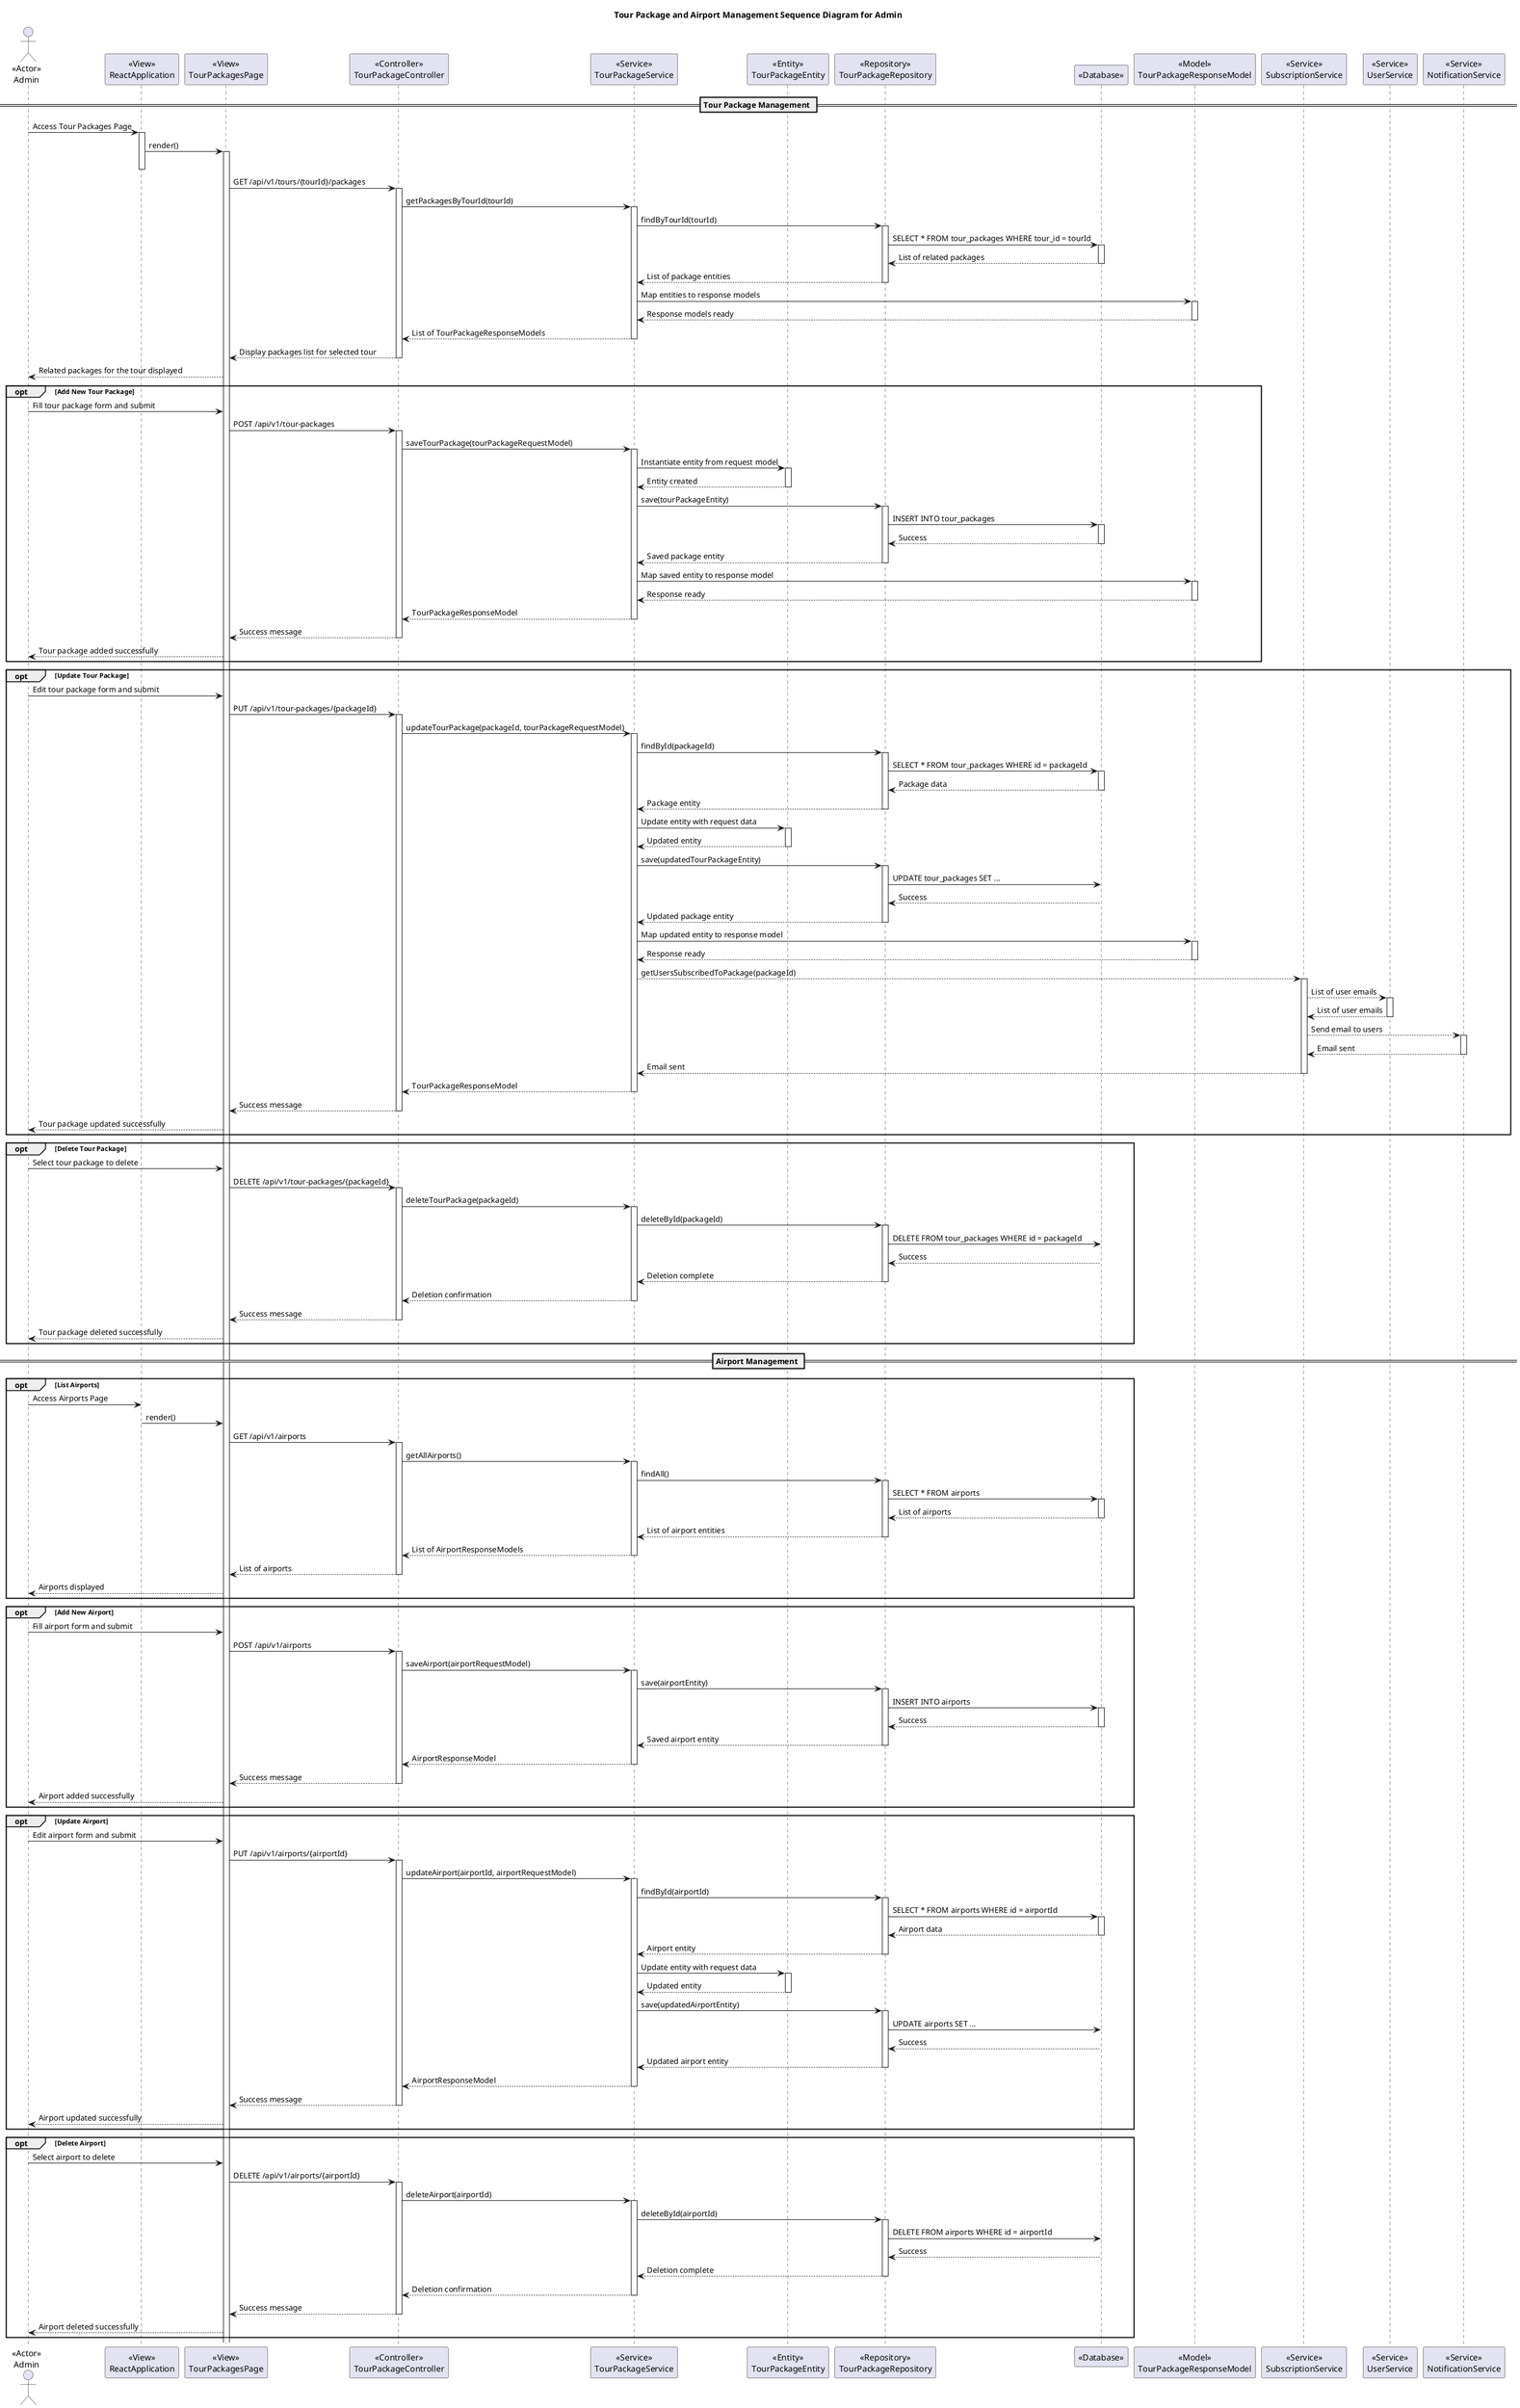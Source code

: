 @startuml
title Tour Package and Airport Management Sequence Diagram for Admin

actor Admin as "<<Actor>>\nAdmin"

participant ReactApplication as "<<View>>\nReactApplication"
participant TourPackagesPage as "<<View>>\nTourPackagesPage"
participant TourPackageController as "<<Controller>>\nTourPackageController"
participant TourPackageService as "<<Service>>\nTourPackageService"
participant TourPackageEntity as "<<Entity>>\nTourPackageEntity"
participant TourPackageRepository as "<<Repository>>\nTourPackageRepository"
participant Database as "<<Database>>"
participant TourPackageResponseModel as "<<Model>>\nTourPackageResponseModel"
participant SubscriptionService as "<<Service>>\nSubscriptionService"
participant UserService as "<<Service>>\nUserService"
participant NotificationService as "<<Service>>\nNotificationService"

== Tour Package Management ==
Admin -> ReactApplication : Access Tour Packages Page
activate ReactApplication

ReactApplication -> TourPackagesPage : render()
activate TourPackagesPage
deactivate ReactApplication

TourPackagesPage -> TourPackageController : GET /api/v1/tours/{tourId}/packages
activate TourPackageController

TourPackageController -> TourPackageService : getPackagesByTourId(tourId)
activate TourPackageService

TourPackageService -> TourPackageRepository : findByTourId(tourId)
activate TourPackageRepository

TourPackageRepository -> Database : SELECT * FROM tour_packages WHERE tour_id = tourId
activate Database
Database --> TourPackageRepository : List of related packages
deactivate Database

TourPackageRepository --> TourPackageService : List of package entities
deactivate TourPackageRepository

TourPackageService -> TourPackageResponseModel : Map entities to response models
activate TourPackageResponseModel
TourPackageResponseModel --> TourPackageService : Response models ready
deactivate TourPackageResponseModel

TourPackageService --> TourPackageController : List of TourPackageResponseModels
deactivate TourPackageService

TourPackageController --> TourPackagesPage : Display packages list for selected tour
deactivate TourPackageController

TourPackagesPage --> Admin : Related packages for the tour displayed

opt Add New Tour Package
    Admin -> TourPackagesPage : Fill tour package form and submit
    TourPackagesPage -> TourPackageController : POST /api/v1/tour-packages
    activate TourPackageController

    TourPackageController -> TourPackageService : saveTourPackage(tourPackageRequestModel)
    activate TourPackageService

    TourPackageService -> TourPackageEntity : Instantiate entity from request model
    activate TourPackageEntity
    TourPackageEntity --> TourPackageService : Entity created
    deactivate TourPackageEntity

    TourPackageService -> TourPackageRepository : save(tourPackageEntity)
    activate TourPackageRepository
    TourPackageRepository -> Database : INSERT INTO tour_packages
    activate Database
    Database --> TourPackageRepository : Success
    deactivate Database
    TourPackageRepository --> TourPackageService : Saved package entity
    deactivate TourPackageRepository

    TourPackageService -> TourPackageResponseModel : Map saved entity to response model
    activate TourPackageResponseModel
    TourPackageResponseModel --> TourPackageService : Response ready
    deactivate TourPackageResponseModel

    TourPackageService --> TourPackageController : TourPackageResponseModel
    deactivate TourPackageService

    TourPackageController --> TourPackagesPage : Success message
    deactivate TourPackageController

    TourPackagesPage --> Admin : Tour package added successfully
end

opt Update Tour Package
    Admin -> TourPackagesPage : Edit tour package form and submit
    TourPackagesPage -> TourPackageController : PUT /api/v1/tour-packages/{packageId}
    activate TourPackageController

    TourPackageController -> TourPackageService : updateTourPackage(packageId, tourPackageRequestModel)
    activate TourPackageService

    TourPackageService -> TourPackageRepository : findById(packageId)
    activate TourPackageRepository
    TourPackageRepository -> Database : SELECT * FROM tour_packages WHERE id = packageId
    activate Database
    Database --> TourPackageRepository : Package data
    deactivate Database
    TourPackageRepository --> TourPackageService : Package entity
    deactivate TourPackageRepository

    TourPackageService -> TourPackageEntity : Update entity with request data
    activate TourPackageEntity
    TourPackageEntity --> TourPackageService : Updated entity
    deactivate TourPackageEntity

    TourPackageService -> TourPackageRepository : save(updatedTourPackageEntity)
    activate TourPackageRepository
    TourPackageRepository -> Database : UPDATE tour_packages SET ...
    Database --> TourPackageRepository : Success
    deactivate Database
    TourPackageRepository --> TourPackageService : Updated package entity
    deactivate TourPackageRepository

    TourPackageService -> TourPackageResponseModel : Map updated entity to response model
    activate TourPackageResponseModel
    TourPackageResponseModel --> TourPackageService : Response ready
    deactivate TourPackageResponseModel

    TourPackageService --> SubscriptionService : getUsersSubscribedToPackage(packageId)
    activate SubscriptionService
    SubscriptionService --> UserService : List of user emails
    activate UserService
    UserService --> SubscriptionService : List of user emails
    deactivate UserService
    SubscriptionService --> NotificationService : Send email to users
    activate NotificationService
    NotificationService --> SubscriptionService : Email sent
    deactivate NotificationService
    SubscriptionService --> TourPackageService : Email sent
    deactivate SubscriptionService

    TourPackageService --> TourPackageController : TourPackageResponseModel
    deactivate TourPackageService

    TourPackageController --> TourPackagesPage : Success message
    deactivate TourPackageController

    TourPackagesPage --> Admin : Tour package updated successfully
end

opt Delete Tour Package
    Admin -> TourPackagesPage : Select tour package to delete
    TourPackagesPage -> TourPackageController : DELETE /api/v1/tour-packages/{packageId}
    activate TourPackageController

    TourPackageController -> TourPackageService : deleteTourPackage(packageId)
    activate TourPackageService

    TourPackageService -> TourPackageRepository : deleteById(packageId)
    activate TourPackageRepository
    TourPackageRepository -> Database : DELETE FROM tour_packages WHERE id = packageId
    Database --> TourPackageRepository : Success
    deactivate Database
    TourPackageRepository --> TourPackageService : Deletion complete
    deactivate TourPackageRepository

    TourPackageService --> TourPackageController : Deletion confirmation
    deactivate TourPackageService

    TourPackageController --> TourPackagesPage : Success message
    deactivate TourPackageController

    TourPackagesPage --> Admin : Tour package deleted successfully
end

== Airport Management ==
opt List Airports
    Admin -> ReactApplication : Access Airports Page
    ReactApplication -> TourPackagesPage : render()
    TourPackagesPage -> TourPackageController : GET /api/v1/airports
    activate TourPackageController

    TourPackageController -> TourPackageService : getAllAirports()
    activate TourPackageService

    TourPackageService -> TourPackageRepository : findAll()
    activate TourPackageRepository
    TourPackageRepository -> Database : SELECT * FROM airports
    activate Database
    Database --> TourPackageRepository : List of airports
    deactivate Database

    TourPackageRepository --> TourPackageService : List of airport entities
    deactivate TourPackageRepository

    TourPackageService --> TourPackageController : List of AirportResponseModels
    deactivate TourPackageService

    TourPackageController --> TourPackagesPage : List of airports
    deactivate TourPackageController

    TourPackagesPage --> Admin : Airports displayed
end

opt Add New Airport
    Admin -> TourPackagesPage : Fill airport form and submit
    TourPackagesPage -> TourPackageController : POST /api/v1/airports
    activate TourPackageController

    TourPackageController -> TourPackageService : saveAirport(airportRequestModel)
    activate TourPackageService

    TourPackageService -> TourPackageRepository : save(airportEntity)
    activate TourPackageRepository
    TourPackageRepository -> Database : INSERT INTO airports
    activate Database
    Database --> TourPackageRepository : Success
    deactivate Database
    TourPackageRepository --> TourPackageService : Saved airport entity
    deactivate TourPackageRepository

    TourPackageService --> TourPackageController : AirportResponseModel
    deactivate TourPackageService

    TourPackageController --> TourPackagesPage : Success message
    deactivate TourPackageController

    TourPackagesPage --> Admin : Airport added successfully
end

opt Update Airport
    Admin -> TourPackagesPage : Edit airport form and submit
    TourPackagesPage -> TourPackageController : PUT /api/v1/airports/{airportId}
    activate TourPackageController

    TourPackageController -> TourPackageService : updateAirport(airportId, airportRequestModel)
    activate TourPackageService

    TourPackageService -> TourPackageRepository : findById(airportId)
    activate TourPackageRepository
    TourPackageRepository -> Database : SELECT * FROM airports WHERE id = airportId
    activate Database
    Database --> TourPackageRepository : Airport data
    deactivate Database
    TourPackageRepository --> TourPackageService : Airport entity
    deactivate TourPackageRepository

    TourPackageService -> TourPackageEntity : Update entity with request data
    activate TourPackageEntity
    TourPackageEntity --> TourPackageService : Updated entity
    deactivate TourPackageEntity

    TourPackageService -> TourPackageRepository : save(updatedAirportEntity)
    activate TourPackageRepository
    TourPackageRepository -> Database : UPDATE airports SET ...
    Database --> TourPackageRepository : Success
    deactivate Database
    TourPackageRepository --> TourPackageService : Updated airport entity
    deactivate TourPackageRepository

    TourPackageService --> TourPackageController : AirportResponseModel
    deactivate TourPackageService

    TourPackageController --> TourPackagesPage : Success message
    deactivate TourPackageController

    TourPackagesPage --> Admin : Airport updated successfully
end

opt Delete Airport
    Admin -> TourPackagesPage : Select airport to delete
    TourPackagesPage -> TourPackageController : DELETE /api/v1/airports/{airportId}
    activate TourPackageController

    TourPackageController -> TourPackageService : deleteAirport(airportId)
    activate TourPackageService

    TourPackageService -> TourPackageRepository : deleteById(airportId)
    activate TourPackageRepository
    TourPackageRepository -> Database : DELETE FROM airports WHERE id = airportId
    Database --> TourPackageRepository : Success
    deactivate Database
    TourPackageRepository --> TourPackageService : Deletion complete
    deactivate TourPackageRepository

    TourPackageService --> TourPackageController : Deletion confirmation
    deactivate TourPackageService

    TourPackageController --> TourPackagesPage : Success message
    deactivate TourPackageController

    TourPackagesPage --> Admin : Airport deleted successfully
end

@enduml
